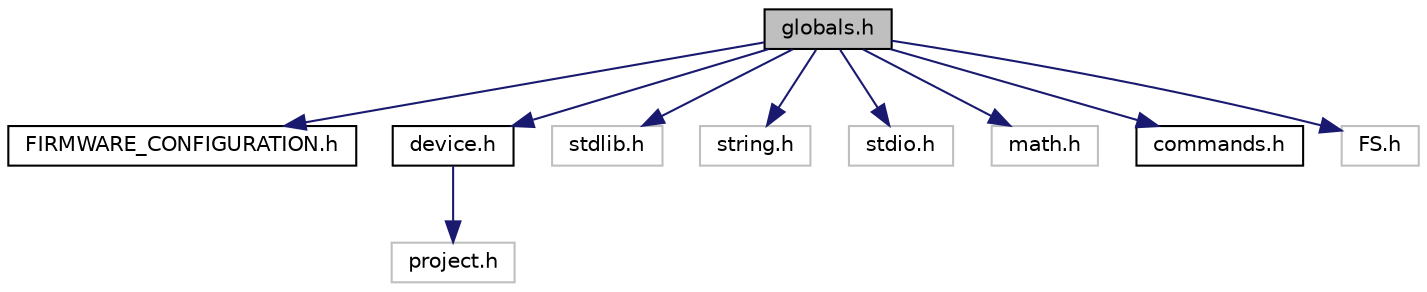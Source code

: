 digraph "globals.h"
{
  edge [fontname="Helvetica",fontsize="10",labelfontname="Helvetica",labelfontsize="10"];
  node [fontname="Helvetica",fontsize="10",shape=record];
  Node0 [label="globals.h",height=0.2,width=0.4,color="black", fillcolor="grey75", style="filled", fontcolor="black"];
  Node0 -> Node1 [color="midnightblue",fontsize="10",style="solid"];
  Node1 [label="FIRMWARE_CONFIGURATION.h",height=0.2,width=0.4,color="black", fillcolor="white", style="filled",URL="$_f_i_r_m_w_a_r_e___c_o_n_f_i_g_u_r_a_t_i_o_n_8h.html",tooltip="Definitions for SoftHand and Other Devices commands, parameters and packages. "];
  Node0 -> Node2 [color="midnightblue",fontsize="10",style="solid"];
  Node2 [label="device.h",height=0.2,width=0.4,color="black", fillcolor="white", style="filled",URL="$device_8h_source.html"];
  Node2 -> Node3 [color="midnightblue",fontsize="10",style="solid"];
  Node3 [label="project.h",height=0.2,width=0.4,color="grey75", fillcolor="white", style="filled"];
  Node0 -> Node4 [color="midnightblue",fontsize="10",style="solid"];
  Node4 [label="stdlib.h",height=0.2,width=0.4,color="grey75", fillcolor="white", style="filled"];
  Node0 -> Node5 [color="midnightblue",fontsize="10",style="solid"];
  Node5 [label="string.h",height=0.2,width=0.4,color="grey75", fillcolor="white", style="filled"];
  Node0 -> Node6 [color="midnightblue",fontsize="10",style="solid"];
  Node6 [label="stdio.h",height=0.2,width=0.4,color="grey75", fillcolor="white", style="filled"];
  Node0 -> Node7 [color="midnightblue",fontsize="10",style="solid"];
  Node7 [label="math.h",height=0.2,width=0.4,color="grey75", fillcolor="white", style="filled"];
  Node0 -> Node8 [color="midnightblue",fontsize="10",style="solid"];
  Node8 [label="commands.h",height=0.2,width=0.4,color="black", fillcolor="white", style="filled",URL="$commands_8h.html",tooltip="Definitions for SoftHand commands, parameters and packages. "];
  Node0 -> Node9 [color="midnightblue",fontsize="10",style="solid"];
  Node9 [label="FS.h",height=0.2,width=0.4,color="grey75", fillcolor="white", style="filled"];
}
